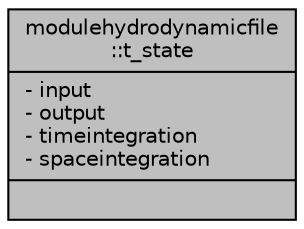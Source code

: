 digraph "modulehydrodynamicfile::t_state"
{
 // LATEX_PDF_SIZE
  edge [fontname="Helvetica",fontsize="10",labelfontname="Helvetica",labelfontsize="10"];
  node [fontname="Helvetica",fontsize="10",shape=record];
  Node1 [label="{modulehydrodynamicfile\l::t_state\n|- input\l- output\l- timeintegration\l- spaceintegration\l|}",height=0.2,width=0.4,color="black", fillcolor="grey75", style="filled", fontcolor="black",tooltip=" "];
}
